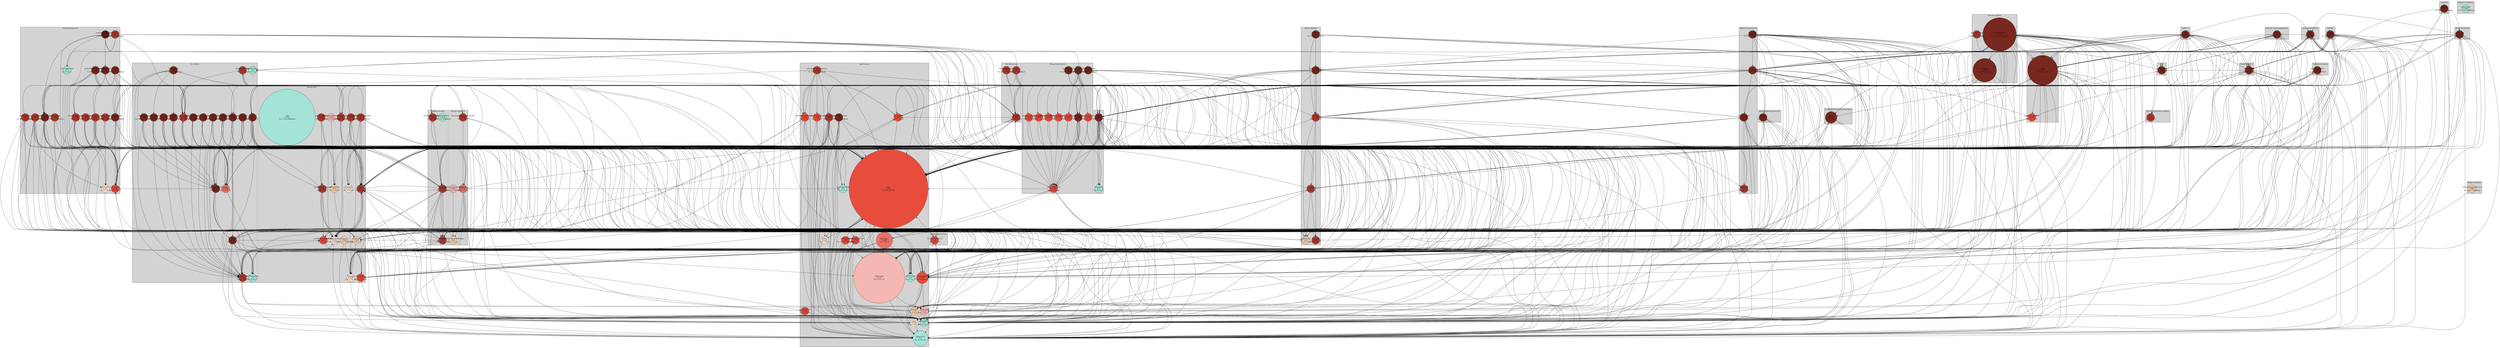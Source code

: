 digraph test{
 root=data
subgraph clusterVisEditors {
      label="Vis Editors"
      style=filled
      advancedSettings [label="advancedSettings\nI: 0.92\nCe: 22 | Ca: 2" fillcolor="#B03A2E", style=filled fixedsize=true width=1 height=1]
charts [label="charts\nI: 0.24\nCe: 5 | Ca: 16" fillcolor="#EC7063", style=filled fixedsize=true width=1 height=1]
kibanaLegacy [label="kibanaLegacy\nI: 0\nCe: 0 | Ca: 5" fillcolor="#A3E4D7", style=filled fixedsize=true width=1 height=1]
management [label="management\nI: 0.48\nCe: 20 | Ca: 22" fillcolor="#B03A2E", style=filled fixedsize=true width=1 height=1]
urlForwarding [label="urlForwarding\nI: 0\nCe: 0 | Ca: 7" fillcolor="#A3E4D7", style=filled fixedsize=true width=1 height=1]
visDefaultEditor [label="visDefaultEditor\nI: 0.78\nCe: 35 | Ca: 10" fillcolor="#78281F", style=filled fixedsize=true width=1 height=1]
visualizations [label="visualizations\nI: 0.63\nCe: 32 | Ca: 19" fillcolor="#B03A2E", style=filled fixedsize=true width=1 height=1]
visualize [label="visualize\nI: 0.94\nCe: 34 | Ca: 2" fillcolor="#78281F", style=filled fixedsize=true width=1 height=1]
expressionMetricVis [label="expressionMetricVis\nI: NaN\nCe: 33 | Ca: undefined" fillcolor="#78281F", style=filled fixedsize=true width=1 height=1]
expressionTagcloud [label="expressionTagcloud\nI: NaN\nCe: 33 | Ca: undefined" fillcolor="#78281F", style=filled fixedsize=true width=1 height=1]
visTypeMetric [label="visTypeMetric\nI: NaN\nCe: 36 | Ca: undefined" fillcolor="#78281F", style=filled fixedsize=true width=1 height=1]
visTypePie [label="visTypePie\nI: 0.97\nCe: 36 | Ca: 1" fillcolor="#78281F", style=filled fixedsize=true width=1 height=1]
visTypeTable [label="visTypeTable\nI: NaN\nCe: 36 | Ca: undefined" fillcolor="#78281F", style=filled fixedsize=true width=1 height=1]
visTypeTagcloud [label="visTypeTagcloud\nI: NaN\nCe: 36 | Ca: undefined" fillcolor="#78281F", style=filled fixedsize=true width=1 height=1]
visTypeTimelion [label="visTypeTimelion\nI: NaN\nCe: 36 | Ca: undefined" fillcolor="#78281F", style=filled fixedsize=true width=1 height=1]
visTypeTimeseries [label="visTypeTimeseries\nI: 0.95\nCe: 35 | Ca: 2" fillcolor="#78281F", style=filled fixedsize=true width=1 height=1]
visTypeVega [label="visTypeVega\nI: NaN\nCe: 37 | Ca: undefined" fillcolor="#78281F", style=filled fixedsize=true width=1 height=1]
visTypeVislib [label="visTypeVislib\nI: NaN\nCe: 38 | Ca: undefined" fillcolor="#78281F", style=filled fixedsize=true width=1 height=1]
visTypeXy [label="visTypeXy\nI: 0.97\nCe: 36 | Ca: 1" fillcolor="#78281F", style=filled fixedsize=true width=1 height=1]
lens [label="lens\nI: 0.86\nCe: 38 | Ca: 6" fillcolor="#78281F", style=filled fixedsize=true width=1 height=1]
}
subgraph clusterAppServices {
      label="App Services"
      style=filled
      bfetch [label="bfetch\nI: 0.25\nCe: 1 | Ca: 3" fillcolor="#F6DDCC", style=filled fixedsize=true width=1 height=1]
data [label="data\nI: 0.14\nCe: 10 | Ca: 59" fillcolor="#E74C3C", style=filled fixedsize=true width=10 height=10]
dataViews [label="dataViews\nI: 0.64\nCe: 7 | Ca: 4" fillcolor="#EC7063", style=filled fixedsize=true width=2.0630018529956766 height=2.0630018529956766]
embeddable [label="embeddable\nI: 0.32\nCe: 12 | Ca: 25" fillcolor="#E74C3C", style=filled fixedsize=true width=1.4484249536751082 height=1.4484249536751082]
expressions [label="expressions\nI: 0.13\nCe: 4 | Ca: 27" fillcolor="#F5B7B1", style=filled fixedsize=true width=6.460778258184065 height=6.460778258184065]
fieldFormats [label="fieldFormats\nI: 0\nCe: 0 | Ca: 17" fillcolor="#A3E4D7", style=filled fixedsize=true width=1 height=1]
indexPatternEditor [label="indexPatternEditor\nI: 0.92\nCe: 12 | Ca: 1" fillcolor="#E74C3C", style=filled fixedsize=true width=1 height=1]
indexPatternFieldEditor [label="indexPatternFieldEditor\nI: 0.75\nCe: 12 | Ca: 4" fillcolor="#E74C3C", style=filled fixedsize=true width=1 height=1]
indexPatternManagement [label="indexPatternManagement\nI: NaN\nCe: 24 | Ca: undefined" fillcolor="#B03A2E", style=filled fixedsize=true width=1 height=1]
inspector [label="inspector\nI: 0.17\nCe: 3 | Ca: 15" fillcolor="#F5B7B1", style=filled fixedsize=true width=1 height=1]
kibanaReact [label="kibanaReact\nI: 0\nCe: 0 | Ca: 76" fillcolor="#A3E4D7", style=filled fixedsize=true width=1 height=1]
kibanaUtils [label="kibanaUtils\nI: 0\nCe: 0 | Ca: 53" fillcolor="#A3E4D7", style=filled fixedsize=true width=1.8993205682520073 height=1.8993205682520073]
navigation [label="navigation\nI: 0.52\nCe: 11 | Ca: 10" fillcolor="#E74C3C", style=filled fixedsize=true width=1 height=1]
screenshotMode [label="screenshotMode\nI: 0\nCe: 0 | Ca: 5" fillcolor="#A3E4D7", style=filled fixedsize=true width=1 height=1]
share [label="share\nI: 0.04\nCe: 1 | Ca: 26" fillcolor="#F6DDCC", style=filled fixedsize=true width=1 height=1]
uiActions [label="uiActions\nI: 0.12\nCe: 2 | Ca: 15" fillcolor="#F5CBA7", style=filled fixedsize=true width=1 height=1]
dashboardEnhanced [label="dashboardEnhanced\nI: NaN\nCe: 36 | Ca: undefined" fillcolor="#78281F", style=filled fixedsize=true width=1 height=1]
dataEnhanced [label="dataEnhanced\nI: 0.85\nCe: 28 | Ca: 5" fillcolor="#B03A2E", style=filled fixedsize=true width=1 height=1]
embeddableEnhanced [label="embeddableEnhanced\nI: 0.94\nCe: 15 | Ca: 1" fillcolor="#E74C3C", style=filled fixedsize=true width=1 height=1]
runtimeFields [label="runtimeFields\nI: 0.92\nCe: 12 | Ca: 1" fillcolor="#E74C3C", style=filled fixedsize=true width=1 height=1]
urlDrilldown [label="urlDrilldown\nI: NaN\nCe: 15 | Ca: undefined" fillcolor="#E74C3C", style=filled fixedsize=true width=1 height=1]
}
subgraph clusterStackManagement {
      label="Stack Management"
      style=filled
      console [label="console\nI: NaN\nCe: 22 | Ca: undefined" fillcolor="#B03A2E", style=filled fixedsize=true width=1 height=1]
devTools [label="devTools\nI: 0.2\nCe: 1 | Ca: 4" fillcolor="#F6DDCC", style=filled fixedsize=true width=1 height=1]
esUiShared [label="esUiShared\nI: 0.26\nCe: 11 | Ca: 31" fillcolor="#E74C3C", style=filled fixedsize=true width=1 height=1]
crossClusterReplication [label="crossClusterReplication\nI: NaN\nCe: 66 | Ca: undefined" fillcolor="#641E16", style=filled fixedsize=true width=1 height=1]
grokdebugger [label="grokdebugger\nI: NaN\nCe: 23 | Ca: undefined" fillcolor="#B03A2E", style=filled fixedsize=true width=1 height=1]
indexLifecycleManagement [label="indexLifecycleManagement\nI: NaN\nCe: 64 | Ca: undefined" fillcolor="#78281F", style=filled fixedsize=true width=1 height=1]
indexManagement [label="indexManagement\nI: 0.93\nCe: 63 | Ca: 5" fillcolor="#78281F", style=filled fixedsize=true width=1 height=1]
ingestPipelines [label="ingestPipelines\nI: NaN\nCe: 28 | Ca: undefined" fillcolor="#B03A2E", style=filled fixedsize=true width=1 height=1]
licenseApiGuard [label="licenseApiGuard\nI: 0\nCe: 0 | Ca: 2" fillcolor="#A3E4D7", style=filled fixedsize=true width=1 height=1]
licenseManagement [label="licenseManagement\nI: 0.93\nCe: 26 | Ca: 2" fillcolor="#B03A2E", style=filled fixedsize=true width=1 height=1]
painlessLab [label="painlessLab\nI: NaN\nCe: 22 | Ca: undefined" fillcolor="#B03A2E", style=filled fixedsize=true width=1 height=1]
remoteClusters [label="remoteClusters\nI: 0.98\nCe: 64 | Ca: 1" fillcolor="#78281F", style=filled fixedsize=true width=1 height=1]
rollup [label="rollup\nI: NaN\nCe: 64 | Ca: undefined" fillcolor="#78281F", style=filled fixedsize=true width=1 height=1]
searchprofiler [label="searchprofiler\nI: NaN\nCe: 23 | Ca: undefined" fillcolor="#B03A2E", style=filled fixedsize=true width=1 height=1]
snapshotRestore [label="snapshotRestore\nI: NaN\nCe: 29 | Ca: undefined" fillcolor="#B03A2E", style=filled fixedsize=true width=1 height=1]
upgradeAssistant [label="upgradeAssistant\nI: NaN\nCe: 62 | Ca: undefined" fillcolor="#78281F", style=filled fixedsize=true width=1 height=1]
watcher [label="watcher\nI: NaN\nCe: 26 | Ca: undefined" fillcolor="#B03A2E", style=filled fixedsize=true width=1 height=1]
}
subgraph clusterFleet {
      label="Fleet"
      style=filled
      customIntegrations [label="customIntegrations\nI: 0.78\nCe: 14 | Ca: 4" fillcolor="#E74C3C", style=filled fixedsize=true width=1 height=1]
fleet [label="fleet\nI: 0.87\nCe: 62 | Ca: 9" fillcolor="#78281F", style=filled fixedsize=true width=3.7770228536133414 height=3.7770228536133414]
}
subgraph clusterKibanaPresentation {
      label="Kibana Presentation"
      style=filled
      dashboard [label="dashboard\nI: 0.85\nCe: 33 | Ca: 6" fillcolor="#78281F", style=filled fixedsize=true width=1 height=1]
expressionError [label="expressionError\nI: 0.93\nCe: 14 | Ca: 1" fillcolor="#E74C3C", style=filled fixedsize=true width=1 height=1]
expressionImage [label="expressionImage\nI: 0.93\nCe: 14 | Ca: 1" fillcolor="#E74C3C", style=filled fixedsize=true width=1 height=1]
expressionMetric [label="expressionMetric\nI: 0.93\nCe: 14 | Ca: 1" fillcolor="#E74C3C", style=filled fixedsize=true width=1 height=1]
expressionRepeatImage [label="expressionRepeatImage\nI: 0.93\nCe: 14 | Ca: 1" fillcolor="#E74C3C", style=filled fixedsize=true width=1 height=1]
expressionRevealImage [label="expressionRevealImage\nI: 0.93\nCe: 14 | Ca: 1" fillcolor="#E74C3C", style=filled fixedsize=true width=1 height=1]
expressionShape [label="expressionShape\nI: 0.93\nCe: 14 | Ca: 1" fillcolor="#E74C3C", style=filled fixedsize=true width=1 height=1]
inputControlVis [label="inputControlVis\nI: NaN\nCe: 36 | Ca: undefined" fillcolor="#78281F", style=filled fixedsize=true width=1 height=1]
presentationUtil [label="presentationUtil\nI: 0.46\nCe: 13 | Ca: 15" fillcolor="#E74C3C", style=filled fixedsize=true width=1 height=1]
visTypeMarkdown [label="visTypeMarkdown\nI: NaN\nCe: 36 | Ca: undefined" fillcolor="#78281F", style=filled fixedsize=true width=1 height=1]
canvas [label="canvas\nI: NaN\nCe: 49 | Ca: undefined" fillcolor="#78281F", style=filled fixedsize=true width=1 height=1]
}
subgraph clusterDataDiscovery {
      label="Data Discovery"
      style=filled
      discover [label="discover\nI: 0.73\nCe: 30 | Ca: 11" fillcolor="#B03A2E", style=filled fixedsize=true width=1 height=1]
discoverEnhanced [label="discoverEnhanced\nI: NaN\nCe: 31 | Ca: undefined" fillcolor="#B03A2E", style=filled fixedsize=true width=1 height=1]
graph1 [label="graph\nI: NaN\nCe: 28 | Ca: undefined" fillcolor="#B03A2E", style=filled fixedsize=true width=1 height=1]
}
subgraph clusterKibanaCore {
      label="Kibana Core"
      style=filled
      home [label="home\nI: 0.23\nCe: 19 | Ca: 65" fillcolor="#B03A2E", style=filled fixedsize=true width=1 height=1]
kibanaOverview [label="kibanaOverview\nI: NaN\nCe: 22 | Ca: undefined" fillcolor="#B03A2E", style=filled fixedsize=true width=1 height=1]
newsfeed [label="newsfeed\nI: 0.25\nCe: 1 | Ca: 3" fillcolor="#F6DDCC", style=filled fixedsize=true width=1 height=1]
savedObjects [label="savedObjects\nI: 0.41\nCe: 11 | Ca: 16" fillcolor="#E74C3C", style=filled fixedsize=true width=1 height=1]
savedObjectsManagement [label="savedObjectsManagement\nI: NaN\nCe: 27 | Ca: undefined" fillcolor="#B03A2E", style=filled fixedsize=true width=1 height=1]
savedObjectsTaggingOss [label="savedObjectsTaggingOss\nI: 0.71\nCe: 12 | Ca: 5" fillcolor="#E74C3C", style=filled fixedsize=true width=1 height=1]
usageCollection [label="usageCollection\nI: 0.02\nCe: 1 | Ca: 61" fillcolor="#F6DDCC", style=filled fixedsize=true width=1 height=1]
banners [label="banners\nI: NaN\nCe: 2 | Ca: undefined" fillcolor="#F5CBA7", style=filled fixedsize=true width=1 height=1]
cloud [label="cloud\nI: 0.74\nCe: 28 | Ca: 10" fillcolor="#B03A2E", style=filled fixedsize=true width=1 height=1]
features [label="features\nI: 0.05\nCe: 2 | Ca: 35" fillcolor="#F5CBA7", style=filled fixedsize=true width=1 height=1]
globalSearch [label="globalSearch\nI: 0.33\nCe: 2 | Ca: 4" fillcolor="#F5CBA7", style=filled fixedsize=true width=1 height=1]
globalSearchBar [label="globalSearchBar\nI: NaN\nCe: 31 | Ca: undefined" fillcolor="#B03A2E", style=filled fixedsize=true width=1 height=1]
globalSearchProviders [label="globalSearchProviders\nI: NaN\nCe: 3 | Ca: undefined" fillcolor="#F5B7B1", style=filled fixedsize=true width=1 height=1]
licensing [label="licensing\nI: 0.03\nCe: 1 | Ca: 32" fillcolor="#F6DDCC", style=filled fixedsize=true width=1 height=1]
savedObjectsTagging [label="savedObjectsTagging\nI: 0.91\nCe: 29 | Ca: 3" fillcolor="#B03A2E", style=filled fixedsize=true width=1 height=1]
core [label="core\nI: NaN\nCe: 0 | Ca: undefined" fillcolor="#A3E4D7", style=filled fixedsize=true width=7.11550339715874 height=7.11550339715874]
}
subgraph clusterPlatformSecurity {
      label="Platform Security"
      style=filled
      interactiveSetup [label="interactiveSetup\nI: NaN\nCe: 0 | Ca: undefined" fillcolor="#A3E4D7", style=filled fixedsize=true width=1 height=1]
encryptedSavedObjects [label="encryptedSavedObjects\nI: 0.85\nCe: 28 | Ca: 5" fillcolor="#B03A2E", style=filled fixedsize=true width=1 height=1]
security [label="security\nI: 0.53\nCe: 27 | Ca: 24" fillcolor="#B03A2E", style=filled fixedsize=true width=1 height=1]
spaces [label="spaces\nI: 0.5\nCe: 25 | Ca: 25" fillcolor="#B03A2E", style=filled fixedsize=true width=1 height=1]
}
subgraph clusterKibanaTelemtry {
      label="Kibana Telemtry"
      style=filled
      kibanaUsageCollection [label="kibanaUsageCollection\nI: NaN\nCe: 2 | Ca: undefined" fillcolor="#F5CBA7", style=filled fixedsize=true width=1 height=1]
}
subgraph clusterGIS {
      label="GIS"
      style=filled
      mapsEms [label="mapsEms\nI: 0\nCe: 0 | Ca: 3" fillcolor="#A3E4D7", style=filled fixedsize=true width=1 height=1]
maps [label="maps\nI: 0.83\nCe: 39 | Ca: 8" fillcolor="#78281F", style=filled fixedsize=true width=1 height=1]
}
subgraph clusterKibanaTelemetry {
      label="Kibana Telemetry"
      style=filled
      telemetry [label="telemetry\nI: 0.56\nCe: 5 | Ca: 4" fillcolor="#EC7063", style=filled fixedsize=true width=1 height=1]
telemetryCollectionManager [label="telemetryCollectionManager\nI: 0.5\nCe: 2 | Ca: 2" fillcolor="#F5CBA7", style=filled fixedsize=true width=1 height=1]
telemetryManagementSection [label="telemetryManagementSection\nI: 0.96\nCe: 23 | Ca: 1" fillcolor="#B03A2E", style=filled fixedsize=true width=1 height=1]
telemetryCollectionXpack [label="telemetryCollectionXpack\nI: NaN\nCe: 3 | Ca: undefined" fillcolor="#F5B7B1", style=filled fixedsize=true width=1 height=1]
}
subgraph clusterKibanaAlerting {
      label="Kibana Alerting"
      style=filled
      actions [label="actions\nI: 0.83\nCe: 30 | Ca: 6" fillcolor="#B03A2E", style=filled fixedsize=true width=1 height=1]
alerting [label="alerting\nI: 0.69\nCe: 31 | Ca: 14" fillcolor="#B03A2E", style=filled fixedsize=true width=1 height=1]
eventLog [label="eventLog\nI: 0.9\nCe: 26 | Ca: 3" fillcolor="#B03A2E", style=filled fixedsize=true width=1 height=1]
stackAlerts [label="stackAlerts\nI: NaN\nCe: 35 | Ca: undefined" fillcolor="#78281F", style=filled fixedsize=true width=1 height=1]
taskManager [label="taskManager\nI: 0.2\nCe: 2 | Ca: 8" fillcolor="#F5CBA7", style=filled fixedsize=true width=1 height=1]
triggersActionsUi [label="triggersActionsUi\nI: 0.74\nCe: 34 | Ca: 12" fillcolor="#78281F", style=filled fixedsize=true width=1 height=1]
}
subgraph clusterAPMUI {
      label="APM UI"
      style=filled
      apm [label="apm\nI: NaN\nCe: 62 | Ca: undefined" fillcolor="#78281F", style=filled fixedsize=true width=1 height=1]
}
subgraph clusterSecuritySolutionThreatHunting {
      label="Security Solution Threat Hunting"
      style=filled
      cases [label="cases\nI: 0.94\nCe: 45 | Ca: 3" fillcolor="#78281F", style=filled fixedsize=true width=1.4700432365657814 height=1.4700432365657814]
}
subgraph clusterMachineLearningUI {
      label="Machine Learning UI"
      style=filled
      dataVisualizer [label="dataVisualizer\nI: 0.98\nCe: 42 | Ca: 1" fillcolor="#78281F", style=filled fixedsize=true width=1 height=1]
fileUpload [label="fileUpload\nI: 0.93\nCe: 28 | Ca: 2" fillcolor="#B03A2E", style=filled fixedsize=true width=1 height=1]
ml [label="ml\nI: 0.85\nCe: 51 | Ca: 9" fillcolor="#78281F", style=filled fixedsize=true width=1 height=1]
transform [label="transform\nI: NaN\nCe: 52 | Ca: undefined" fillcolor="#78281F", style=filled fixedsize=true width=1 height=1]
}
subgraph clusterEnterpriseSearch {
      label="Enterprise Search"
      style=filled
      enterpriseSearch [label="enterpriseSearch\nI: NaN\nCe: 62 | Ca: undefined" fillcolor="#78281F", style=filled fixedsize=true width=1 height=1]
}
subgraph clusterLogsandMetricsUI {
      label="Logs and Metrics UI"
      style=filled
      infra [label="infra\nI: 0.93\nCe: 62 | Ca: 5" fillcolor="#78281F", style=filled fixedsize=true width=1 height=1]
}
subgraph clusterSecuritydetectionsresponse {
      label="Security detections response"
      style=filled
      lists [label="lists\nI: 0.93\nCe: 28 | Ca: 2" fillcolor="#B03A2E", style=filled fixedsize=true width=1 height=1]
}
subgraph clusterLogstash {
      label="Logstash"
      style=filled
      logstash [label="logstash\nI: NaN\nCe: 63 | Ca: undefined" fillcolor="#78281F", style=filled fixedsize=true width=1 height=1]
}
subgraph clusterSecuritysolution {
      label="Security solution"
      style=filled
      metricsEntities [label="metricsEntities\nI: NaN\nCe: 29 | Ca: undefined" fillcolor="#B03A2E", style=filled fixedsize=true width=1 height=1]
securitySolution [label="securitySolution\nI: NaN\nCe: 64 | Ca: undefined" fillcolor="#78281F", style=filled fixedsize=true width=4.237183446571958 height=4.237183446571958]
timelines [label="timelines\nI: 0.96\nCe: 47 | Ca: 2" fillcolor="#78281F", style=filled fixedsize=true width=2.992588017294626 height=2.992588017294626]
}
subgraph clusterStackMonitoring {
      label="Stack Monitoring"
      style=filled
      monitoring [label="monitoring\nI: 0.98\nCe: 62 | Ca: 1" fillcolor="#78281F", style=filled fixedsize=true width=1 height=1]
}
subgraph clusterObservabilityUI {
      label="Observability UI"
      style=filled
      observability [label="observability\nI: 0.88\nCe: 49 | Ca: 7" fillcolor="#78281F", style=filled fixedsize=true width=1 height=1]
}
subgraph clusterSecurityassetmanagement {
      label="Security asset management"
      style=filled
      osquery [label="osquery\nI: 0.98\nCe: 62 | Ca: 1" fillcolor="#78281F", style=filled fixedsize=true width=1 height=1]
}
subgraph clusterKibanaReportingServices {
      label="Kibana Reporting Services"
      style=filled
      reporting [label="reporting\nI: 0.97\nCe: 33 | Ca: 1" fillcolor="#78281F", style=filled fixedsize=true width=1 height=1]
}
subgraph clusterRAC {
      label="RAC"
      style=filled
      ruleRegistry [label="ruleRegistry\nI: 0.88\nCe: 35 | Ca: 5" fillcolor="#78281F", style=filled fixedsize=true width=1 height=1]
}
subgraph clusterKibanaLocalization {
      label="Kibana Localization"
      style=filled
      translations [label="translations\nI: NaN\nCe: 0 | Ca: undefined" fillcolor="#A3E4D7", style=filled fixedsize=true width=1 height=1]
}
subgraph clusterKibanaAppServices {
      label="Kibana App Services"
      style=filled
      uiActionsEnhanced [label="uiActionsEnhanced\nI: 0.82\nCe: 14 | Ca: 3" fillcolor="#E74C3C", style=filled fixedsize=true width=1 height=1]
}
subgraph clusterUptime {
      label="Uptime"
      style=filled
      uptime [label="uptime\nI: NaN\nCe: 62 | Ca: undefined" fillcolor="#78281F", style=filled fixedsize=true width=1 height=1]
}
advancedSettings -> kibanaReact
advancedSettings -> kibanaUtils
advancedSettings -> home
advancedSettings -> esUiShared
advancedSettings -> home
advancedSettings -> usageCollection
advancedSettings -> management
bfetch -> kibanaUtils
charts -> expressions
console -> esUiShared
console -> kibanaReact
console -> kibanaUtils
console -> home
console -> usageCollection
console -> home
console -> devTools
console -> share
customIntegrations -> presentationUtil
dashboard -> home
dashboard -> kibanaReact
dashboard -> kibanaUtils
dashboard -> presentationUtil
dashboard -> home
dashboard -> spaces
dashboard -> savedObjectsTaggingOss
dashboard -> screenshotMode
dashboard -> usageCollection
dashboard -> data
dashboard -> embeddable
dashboard -> inspector
dashboard -> navigation
dashboard -> savedObjects
dashboard -> share
dashboard -> uiActions
dashboard -> urlForwarding
dashboard -> presentationUtil
dashboard -> visualizations
data -> kibanaUtils
data -> kibanaReact
data -> inspector
data -> usageCollection
data -> bfetch
data -> expressions
data -> uiActions
data -> share
data -> inspector
data -> fieldFormats
data -> dataViews
dataViews -> kibanaUtils
dataViews -> kibanaReact
dataViews -> usageCollection
dataViews -> fieldFormats
dataViews -> expressions
devTools -> urlForwarding
discover -> kibanaUtils
discover -> home
discover -> kibanaReact
discover -> dataViews
discover -> home
discover -> share
discover -> usageCollection
discover -> spaces
discover -> charts
discover -> data
discover -> embeddable
discover -> inspector
discover -> fieldFormats
discover -> kibanaLegacy
discover -> urlForwarding
discover -> navigation
discover -> uiActions
discover -> savedObjects
discover -> indexPatternFieldEditor
embeddable -> savedObjects
embeddable -> kibanaReact
embeddable -> kibanaUtils
embeddable -> inspector
embeddable -> uiActions
esUiShared -> data
expressionError -> kibanaReact
expressionError -> expressions
expressionError -> presentationUtil
expressionImage -> expressions
expressionImage -> presentationUtil
expressionMetric -> expressions
expressionMetric -> presentationUtil
expressionRepeatImage -> expressions
expressionRepeatImage -> presentationUtil
expressionRevealImage -> expressions
expressionRevealImage -> presentationUtil
expressionShape -> expressions
expressionShape -> presentationUtil
expressions -> kibanaUtils
expressions -> inspector
home -> kibanaReact
home -> usageCollection
home -> telemetry
home -> customIntegrations
home -> data
home -> share
home -> urlForwarding
indexPatternEditor -> kibanaReact
indexPatternEditor -> esUiShared
indexPatternEditor -> data
indexPatternFieldEditor -> kibanaReact
indexPatternFieldEditor -> esUiShared
indexPatternFieldEditor -> usageCollection
indexPatternFieldEditor -> fieldFormats
indexPatternFieldEditor -> usageCollection
indexPatternFieldEditor -> data
indexPatternManagement -> kibanaReact
indexPatternManagement -> kibanaUtils
indexPatternManagement -> management
indexPatternManagement -> data
indexPatternManagement -> urlForwarding
indexPatternManagement -> indexPatternFieldEditor
indexPatternManagement -> indexPatternEditor
inputControlVis -> kibanaReact
inputControlVis -> data
inputControlVis -> expressions
inputControlVis -> visDefaultEditor
inputControlVis -> visualizations
inspector -> kibanaReact
inspector -> share
kibanaOverview -> kibanaReact
kibanaOverview -> newsfeed
kibanaOverview -> newsfeed
kibanaOverview -> usageCollection
kibanaOverview -> navigation
kibanaOverview -> data
kibanaOverview -> home
kibanaOverview -> share
kibanaUsageCollection -> usageCollection
management -> kibanaReact
management -> kibanaUtils
management -> home
management -> home
management -> share
navigation -> kibanaReact
navigation -> data
newsfeed -> screenshotMode
presentationUtil -> savedObjects
presentationUtil -> data
presentationUtil -> dataViews
presentationUtil -> embeddable
presentationUtil -> kibanaReact
savedObjects -> kibanaUtils
savedObjects -> kibanaReact
savedObjects -> data
savedObjectsManagement -> kibanaReact
savedObjectsManagement -> home
savedObjectsManagement -> home
savedObjectsManagement -> savedObjectsTaggingOss
savedObjectsManagement -> spaces
savedObjectsManagement -> management
savedObjectsManagement -> data
savedObjectsTaggingOss -> savedObjects
share -> kibanaUtils
telemetry -> kibanaUtils
telemetry -> kibanaReact
telemetry -> telemetryCollectionManager
telemetry -> usageCollection
telemetry -> screenshotMode
telemetryCollectionManager -> usageCollection
telemetryManagementSection -> usageCollection
telemetryManagementSection -> usageCollection
telemetryManagementSection -> advancedSettings
telemetryManagementSection -> telemetry
uiActions -> kibanaUtils
uiActions -> kibanaReact
usageCollection -> kibanaUtils
visDefaultEditor -> kibanaUtils
visDefaultEditor -> kibanaReact
visDefaultEditor -> data
visDefaultEditor -> fieldFormats
visDefaultEditor -> discover
visDefaultEditor -> esUiShared
visDefaultEditor -> visualize
visTypeMarkdown -> expressions
visTypeMarkdown -> kibanaReact
visTypeMarkdown -> visDefaultEditor
visTypeMarkdown -> visualizations
visTypeMarkdown -> expressions
visTypeMarkdown -> visualizations
visualizations -> kibanaUtils
visualizations -> discover
visualizations -> usageCollection
visualizations -> spaces
visualizations -> savedObjectsTaggingOss
visualizations -> data
visualizations -> expressions
visualizations -> uiActions
visualizations -> embeddable
visualizations -> inspector
visualizations -> savedObjects
visualize -> kibanaUtils
visualize -> kibanaReact
visualize -> home
visualize -> discover
visualize -> home
visualize -> share
visualize -> savedObjectsTaggingOss
visualize -> usageCollection
visualize -> spaces
visualize -> data
visualize -> urlForwarding
visualize -> navigation
visualize -> savedObjects
visualize -> visualizations
visualize -> embeddable
visualize -> dashboard
visualize -> presentationUtil
expressionMetricVis -> kibanaUtils
expressionMetricVis -> expressions
expressionMetricVis -> fieldFormats
expressionMetricVis -> charts
expressionMetricVis -> visualizations
expressionMetricVis -> presentationUtil
expressionTagcloud -> kibanaUtils
expressionTagcloud -> expressions
expressionTagcloud -> visualizations
expressionTagcloud -> charts
expressionTagcloud -> presentationUtil
expressionTagcloud -> fieldFormats
visTypeMetric -> visDefaultEditor
visTypeMetric -> data
visTypeMetric -> visualizations
visTypeMetric -> charts
visTypeMetric -> expressions
visTypePie -> visDefaultEditor
visTypePie -> charts
visTypePie -> data
visTypePie -> expressions
visTypePie -> visualizations
visTypePie -> usageCollection
visTypeTable -> kibanaUtils
visTypeTable -> kibanaReact
visTypeTable -> share
visTypeTable -> visDefaultEditor
visTypeTable -> usageCollection
visTypeTable -> expressions
visTypeTable -> visualizations
visTypeTable -> data
visTypeTagcloud -> kibanaReact
visTypeTagcloud -> visDefaultEditor
visTypeTagcloud -> data
visTypeTagcloud -> expressions
visTypeTagcloud -> visualizations
visTypeTagcloud -> charts
visTypeTimelion -> kibanaUtils
visTypeTimelion -> kibanaReact
visTypeTimelion -> visDefaultEditor
visTypeTimelion -> visualizations
visTypeTimelion -> data
visTypeTimelion -> expressions
visTypeTimelion -> charts
visTypeTimeseries -> kibanaUtils
visTypeTimeseries -> kibanaReact
visTypeTimeseries -> fieldFormats
visTypeTimeseries -> usageCollection
visTypeTimeseries -> charts
visTypeTimeseries -> data
visTypeTimeseries -> expressions
visTypeTimeseries -> visualizations
visTypeTimeseries -> visualize
visTypeVega -> kibanaUtils
visTypeVega -> kibanaReact
visTypeVega -> visDefaultEditor
visTypeVega -> esUiShared
visTypeVega -> home
visTypeVega -> usageCollection
visTypeVega -> data
visTypeVega -> visualizations
visTypeVega -> mapsEms
visTypeVega -> expressions
visTypeVega -> inspector
visTypeVislib -> kibanaUtils
visTypeVislib -> visDefaultEditor
visTypeVislib -> visTypeXy
visTypeVislib -> visTypePie
visTypeVislib -> fieldFormats
visTypeVislib -> charts
visTypeVislib -> data
visTypeVislib -> expressions
visTypeVislib -> visualizations
visTypeXy -> kibanaUtils
visTypeXy -> visDefaultEditor
visTypeXy -> charts
visTypeXy -> data
visTypeXy -> expressions
visTypeXy -> visualizations
visTypeXy -> usageCollection
actions -> usageCollection
actions -> spaces
actions -> security
actions -> licensing
actions -> taskManager
actions -> encryptedSavedObjects
actions -> eventLog
actions -> features
alerting -> usageCollection
alerting -> spaces
alerting -> security
alerting -> actions
alerting -> encryptedSavedObjects
alerting -> eventLog
alerting -> features
alerting -> kibanaUtils
alerting -> licensing
alerting -> taskManager
apm -> fleet
apm -> home
apm -> kibanaReact
apm -> kibanaUtils
apm -> maps
apm -> ml
apm -> observability
apm -> actions
apm -> alerting
apm -> cloud
apm -> home
apm -> maps
apm -> ml
apm -> security
apm -> spaces
apm -> taskManager
apm -> usageCollection
apm -> fleet
apm -> data
apm -> embeddable
apm -> features
apm -> infra
apm -> inspector
apm -> licensing
apm -> observability
apm -> ruleRegistry
apm -> triggersActionsUi
banners -> kibanaReact
banners -> licensing
canvas -> discover
canvas -> home
canvas -> kibanaLegacy
canvas -> kibanaReact
canvas -> kibanaUtils
canvas -> lens
canvas -> maps
canvas -> savedObjects
canvas -> visualizations
canvas -> fieldFormats
canvas -> home
canvas -> reporting
canvas -> spaces
canvas -> usageCollection
canvas -> bfetch
canvas -> charts
canvas -> data
canvas -> embeddable
canvas -> expressionError
canvas -> expressionImage
canvas -> expressionMetric
canvas -> expressionRepeatImage
canvas -> expressionRevealImage
canvas -> expressionShape
canvas -> expressions
canvas -> features
canvas -> inspector
canvas -> presentationUtil
canvas -> uiActions
canvas -> share
cases -> savedObjects
cases -> security
cases -> spaces
cases -> actions
cases -> esUiShared
cases -> lens
cases -> features
cases -> kibanaReact
cases -> kibanaUtils
cases -> triggersActionsUi
cloud -> usageCollection
cloud -> home
cloud -> security
crossClusterReplication -> kibanaReact
crossClusterReplication -> esUiShared
crossClusterReplication -> data
crossClusterReplication -> usageCollection
crossClusterReplication -> home
crossClusterReplication -> licensing
crossClusterReplication -> licenseApiGuard
crossClusterReplication -> management
crossClusterReplication -> remoteClusters
crossClusterReplication -> indexManagement
crossClusterReplication -> features
dashboardEnhanced -> embeddable
dashboardEnhanced -> embeddableEnhanced
dashboardEnhanced -> kibanaReact
dashboardEnhanced -> kibanaUtils
dashboardEnhanced -> dashboard
dashboardEnhanced -> data
dashboardEnhanced -> embeddable
dashboardEnhanced -> share
dashboardEnhanced -> uiActionsEnhanced
dataEnhanced -> kibanaUtils
dataEnhanced -> kibanaReact
dataEnhanced -> kibanaUtils
dataEnhanced -> usageCollection
dataEnhanced -> security
dataEnhanced -> bfetch
dataEnhanced -> data
dataEnhanced -> features
dataEnhanced -> management
dataEnhanced -> share
dataEnhanced -> taskManager
dataEnhanced -> screenshotMode
dataVisualizer -> home
dataVisualizer -> kibanaReact
dataVisualizer -> maps
dataVisualizer -> esUiShared
dataVisualizer -> fieldFormats
dataVisualizer -> security
dataVisualizer -> maps
dataVisualizer -> home
dataVisualizer -> lens
dataVisualizer -> indexPatternFieldEditor
dataVisualizer -> customIntegrations
dataVisualizer -> data
dataVisualizer -> usageCollection
dataVisualizer -> embeddable
dataVisualizer -> share
dataVisualizer -> discover
dataVisualizer -> fileUpload
discoverEnhanced -> kibanaUtils
discoverEnhanced -> data
discoverEnhanced -> share
discoverEnhanced -> usageCollection
discoverEnhanced -> uiActions
discoverEnhanced -> embeddable
discoverEnhanced -> discover
embeddableEnhanced -> embeddable
embeddableEnhanced -> kibanaReact
embeddableEnhanced -> uiActions
embeddableEnhanced -> uiActionsEnhanced
encryptedSavedObjects -> security
enterpriseSearch -> home
enterpriseSearch -> kibanaReact
enterpriseSearch -> usageCollection
enterpriseSearch -> home
enterpriseSearch -> cloud
enterpriseSearch -> customIntegrations
enterpriseSearch -> features
enterpriseSearch -> spaces
enterpriseSearch -> security
enterpriseSearch -> licensing
enterpriseSearch -> data
enterpriseSearch -> charts
enterpriseSearch -> infra
eventLog -> spaces
features -> licensing
fileUpload -> kibanaReact
fileUpload -> security
fileUpload -> data
fileUpload -> usageCollection
fleet -> kibanaReact
fleet -> esUiShared
fleet -> home
fleet -> infra
fleet -> kibanaUtils
fleet -> usageCollection
fleet -> security
fleet -> features
fleet -> cloud
fleet -> usageCollection
fleet -> home
fleet -> globalSearch
fleet -> licensing
fleet -> data
fleet -> encryptedSavedObjects
fleet -> navigation
fleet -> customIntegrations
fleet -> share
globalSearch -> licensing
globalSearchBar -> usageCollection
globalSearchBar -> savedObjectsTagging
globalSearchBar -> globalSearch
globalSearchProviders -> globalSearch
graph1 -> kibanaUtils
graph1 -> kibanaReact
graph1 -> home
graph1 -> home
graph1 -> features
graph1 -> spaces
graph1 -> licensing
graph1 -> data
graph1 -> navigation
graph1 -> savedObjects
graph1 -> kibanaLegacy
grokdebugger -> kibanaReact
grokdebugger -> esUiShared
grokdebugger -> licensing
grokdebugger -> home
grokdebugger -> devTools
indexLifecycleManagement -> indexManagement
indexLifecycleManagement -> kibanaReact
indexLifecycleManagement -> esUiShared
indexLifecycleManagement -> home
indexLifecycleManagement -> cloud
indexLifecycleManagement -> usageCollection
indexLifecycleManagement -> indexManagement
indexLifecycleManagement -> home
indexLifecycleManagement -> licensing
indexLifecycleManagement -> management
indexLifecycleManagement -> features
indexLifecycleManagement -> share
indexManagement -> kibanaReact
indexManagement -> esUiShared
indexManagement -> runtimeFields
indexManagement -> security
indexManagement -> usageCollection
indexManagement -> fleet
indexManagement -> home
indexManagement -> management
indexManagement -> features
indexManagement -> share
infra -> observability
infra -> licenseManagement
infra -> kibanaUtils
infra -> kibanaReact
infra -> home
infra -> ml
infra -> embeddable
infra -> ml
infra -> home
infra -> embeddable
infra -> osquery
infra -> features
infra -> usageCollection
infra -> spaces
infra -> embeddable
infra -> data
infra -> dataEnhanced
infra -> visTypeTimeseries
infra -> alerting
infra -> triggersActionsUi
infra -> observability
infra -> ruleRegistry
ingestPipelines -> esUiShared
ingestPipelines -> kibanaReact
ingestPipelines -> security
ingestPipelines -> usageCollection
ingestPipelines -> management
ingestPipelines -> features
ingestPipelines -> share
lens -> savedObjects
lens -> kibanaUtils
lens -> kibanaReact
lens -> embeddable
lens -> fieldFormats
lens -> usageCollection
lens -> taskManager
lens -> globalSearch
lens -> savedObjectsTagging
lens -> spaces
lens -> data
lens -> charts
lens -> expressions
lens -> fieldFormats
lens -> inspector
lens -> navigation
lens -> urlForwarding
lens -> visualizations
lens -> dashboard
lens -> uiActions
lens -> embeddable
lens -> share
lens -> presentationUtil
lens -> indexPatternFieldEditor
licenseManagement -> telemetryManagementSection
licenseManagement -> esUiShared
licenseManagement -> kibanaReact
licenseManagement -> telemetry
licenseManagement -> home
licenseManagement -> licensing
licenseManagement -> management
licenseManagement -> features
licensing -> kibanaReact
lists -> spaces
lists -> security
logstash -> home
logstash -> home
logstash -> monitoring
logstash -> security
logstash -> licensing
logstash -> management
logstash -> features
maps -> kibanaReact
maps -> kibanaUtils
maps -> usageCollection
maps -> home
maps -> mapsEms
maps -> home
maps -> savedObjectsTagging
maps -> charts
maps -> security
maps -> spaces
maps -> usageCollection
maps -> licensing
maps -> features
maps -> inspector
maps -> data
maps -> fileUpload
maps -> uiActions
maps -> navigation
maps -> expressions
maps -> visualizations
maps -> dashboard
maps -> embeddable
maps -> mapsEms
maps -> savedObjects
maps -> share
maps -> presentationUtil
metricsEntities -> data
metricsEntities -> dataEnhanced
ml -> esUiShared
ml -> kibanaUtils
ml -> kibanaReact
ml -> dashboard
ml -> savedObjects
ml -> home
ml -> maps
ml -> usageCollection
ml -> fieldFormats
ml -> alerting
ml -> home
ml -> security
ml -> spaces
ml -> management
ml -> licenseManagement
ml -> maps
ml -> usageCollection
ml -> data
ml -> dataViews
ml -> cloud
ml -> features
ml -> dataVisualizer
ml -> licensing
ml -> share
ml -> embeddable
ml -> uiActions
ml -> kibanaLegacy
ml -> discover
ml -> triggersActionsUi
ml -> fieldFormats
monitoring -> kibanaUtils
monitoring -> home
monitoring -> alerting
monitoring -> kibanaReact
monitoring -> kibanaLegacy
monitoring -> infra
monitoring -> usageCollection
monitoring -> home
monitoring -> cloud
monitoring -> triggersActionsUi
monitoring -> alerting
monitoring -> actions
monitoring -> encryptedSavedObjects
monitoring -> licensing
monitoring -> features
monitoring -> data
monitoring -> navigation
monitoring -> observability
observability -> data
observability -> kibanaReact
observability -> kibanaUtils
observability -> embeddable
observability -> home
observability -> lens
observability -> licensing
observability -> spaces
observability -> usageCollection
observability -> alerting
observability -> cases
observability -> data
observability -> features
observability -> inspector
observability -> ruleRegistry
observability -> timelines
observability -> triggersActionsUi
osquery -> esUiShared
osquery -> fleet
osquery -> kibanaUtils
osquery -> kibanaReact
osquery -> fleet
osquery -> home
osquery -> usageCollection
osquery -> lens
osquery -> actions
osquery -> data
osquery -> dataEnhanced
osquery -> discover
osquery -> features
osquery -> navigation
osquery -> triggersActionsUi
osquery -> security
painlessLab -> kibanaReact
painlessLab -> devTools
painlessLab -> licensing
painlessLab -> home
remoteClusters -> kibanaReact
remoteClusters -> esUiShared
remoteClusters -> usageCollection
remoteClusters -> cloud
remoteClusters -> licensing
remoteClusters -> management
remoteClusters -> indexManagement
remoteClusters -> features
reporting -> kibanaReact
reporting -> discover
reporting -> security
reporting -> spaces
reporting -> usageCollection
reporting -> data
reporting -> esUiShared
reporting -> home
reporting -> management
reporting -> licensing
reporting -> uiActions
reporting -> taskManager
reporting -> embeddable
reporting -> screenshotMode
reporting -> share
reporting -> features
rollup -> kibanaUtils
rollup -> kibanaReact
rollup -> home
rollup -> esUiShared
rollup -> data
rollup -> home
rollup -> indexManagement
rollup -> usageCollection
rollup -> visTypeTimeseries
rollup -> management
rollup -> licensing
rollup -> features
ruleRegistry -> security
ruleRegistry -> alerting
ruleRegistry -> data
ruleRegistry -> triggersActionsUi
runtimeFields -> kibanaReact
runtimeFields -> esUiShared
savedObjectsTagging -> kibanaReact
savedObjectsTagging -> usageCollection
savedObjectsTagging -> security
savedObjectsTagging -> features
savedObjectsTagging -> management
savedObjectsTagging -> savedObjectsTaggingOss
searchprofiler -> esUiShared
searchprofiler -> devTools
searchprofiler -> home
searchprofiler -> licensing
security -> home
security -> kibanaReact
security -> spaces
security -> esUiShared
security -> home
security -> management
security -> usageCollection
security -> spaces
security -> share
security -> data
security -> features
security -> licensing
security -> taskManager
securitySolution -> esUiShared
securitySolution -> fleet
securitySolution -> kibanaUtils
securitySolution -> kibanaReact
securitySolution -> usageCollection
securitySolution -> lists
securitySolution -> ml
securitySolution -> encryptedSavedObjects
securitySolution -> fleet
securitySolution -> ml
securitySolution -> dashboard
securitySolution -> newsfeed
securitySolution -> security
securitySolution -> spaces
securitySolution -> usageCollection
securitySolution -> lens
securitySolution -> lists
securitySolution -> home
securitySolution -> telemetry
securitySolution -> actions
securitySolution -> alerting
securitySolution -> cases
securitySolution -> data
securitySolution -> dataEnhanced
securitySolution -> embeddable
securitySolution -> eventLog
securitySolution -> features
securitySolution -> inspector
securitySolution -> licensing
securitySolution -> maps
securitySolution -> ruleRegistry
securitySolution -> taskManager
securitySolution -> timelines
securitySolution -> triggersActionsUi
securitySolution -> uiActions
snapshotRestore -> esUiShared
snapshotRestore -> kibanaReact
snapshotRestore -> home
snapshotRestore -> usageCollection
snapshotRestore -> security
snapshotRestore -> cloud
snapshotRestore -> home
snapshotRestore -> licensing
snapshotRestore -> management
snapshotRestore -> features
snapshotRestore -> share
spaces -> esUiShared
spaces -> kibanaReact
spaces -> home
spaces -> advancedSettings
spaces -> home
spaces -> management
spaces -> usageCollection
spaces -> features
spaces -> licensing
stackAlerts -> esUiShared
stackAlerts -> alerting
stackAlerts -> features
stackAlerts -> triggersActionsUi
stackAlerts -> kibanaReact
stackAlerts -> savedObjects
stackAlerts -> data
taskManager -> usageCollection
telemetryCollectionXpack -> telemetryCollectionManager
timelines -> alerting
timelines -> cases
timelines -> data
timelines -> dataEnhanced
timelines -> kibanaReact
timelines -> kibanaUtils
transform -> esUiShared
transform -> discover
transform -> kibanaUtils
transform -> kibanaReact
transform -> ml
transform -> security
transform -> usageCollection
transform -> spaces
transform -> alerting
transform -> data
transform -> home
transform -> licensing
transform -> management
transform -> features
transform -> savedObjects
transform -> share
transform -> triggersActionsUi
transform -> fieldFormats
triggersActionsUi -> home
triggersActionsUi -> alerting
triggersActionsUi -> esUiShared
triggersActionsUi -> kibanaReact
triggersActionsUi -> kibanaUtils
triggersActionsUi -> alerting
triggersActionsUi -> cloud
triggersActionsUi -> features
triggersActionsUi -> home
triggersActionsUi -> spaces
triggersActionsUi -> management
triggersActionsUi -> charts
triggersActionsUi -> data
triggersActionsUi -> kibanaReact
triggersActionsUi -> kibanaUtils
triggersActionsUi -> savedObjects
uiActionsEnhanced -> kibanaUtils
uiActionsEnhanced -> kibanaReact
uiActionsEnhanced -> data
uiActionsEnhanced -> embeddable
uiActionsEnhanced -> uiActions
uiActionsEnhanced -> licensing
upgradeAssistant -> esUiShared
upgradeAssistant -> kibanaReact
upgradeAssistant -> usageCollection
upgradeAssistant -> cloud
upgradeAssistant -> management
upgradeAssistant -> discover
upgradeAssistant -> data
upgradeAssistant -> licensing
upgradeAssistant -> features
upgradeAssistant -> infra
uptime -> observability
uptime -> kibanaReact
uptime -> kibanaUtils
uptime -> home
uptime -> data
uptime -> ml
uptime -> fleet
uptime -> data
uptime -> home
uptime -> ml
uptime -> fleet
uptime -> alerting
uptime -> embeddable
uptime -> inspector
uptime -> features
uptime -> licensing
uptime -> triggersActionsUi
uptime -> usageCollection
uptime -> ruleRegistry
uptime -> observability
watcher -> esUiShared
watcher -> kibanaReact
watcher -> fieldFormats
watcher -> home
watcher -> licensing
watcher -> licenseApiGuard
watcher -> management
watcher -> charts
watcher -> data
watcher -> features
urlDrilldown -> kibanaUtils
urlDrilldown -> kibanaReact
urlDrilldown -> embeddable
urlDrilldown -> uiActions
urlDrilldown -> uiActionsEnhanced

}